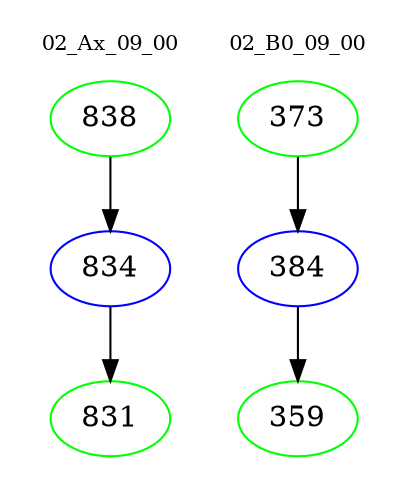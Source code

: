 digraph{
subgraph cluster_0 {
color = white
label = "02_Ax_09_00";
fontsize=10;
T0_838 [label="838", color="green"]
T0_838 -> T0_834 [color="black"]
T0_834 [label="834", color="blue"]
T0_834 -> T0_831 [color="black"]
T0_831 [label="831", color="green"]
}
subgraph cluster_1 {
color = white
label = "02_B0_09_00";
fontsize=10;
T1_373 [label="373", color="green"]
T1_373 -> T1_384 [color="black"]
T1_384 [label="384", color="blue"]
T1_384 -> T1_359 [color="black"]
T1_359 [label="359", color="green"]
}
}
